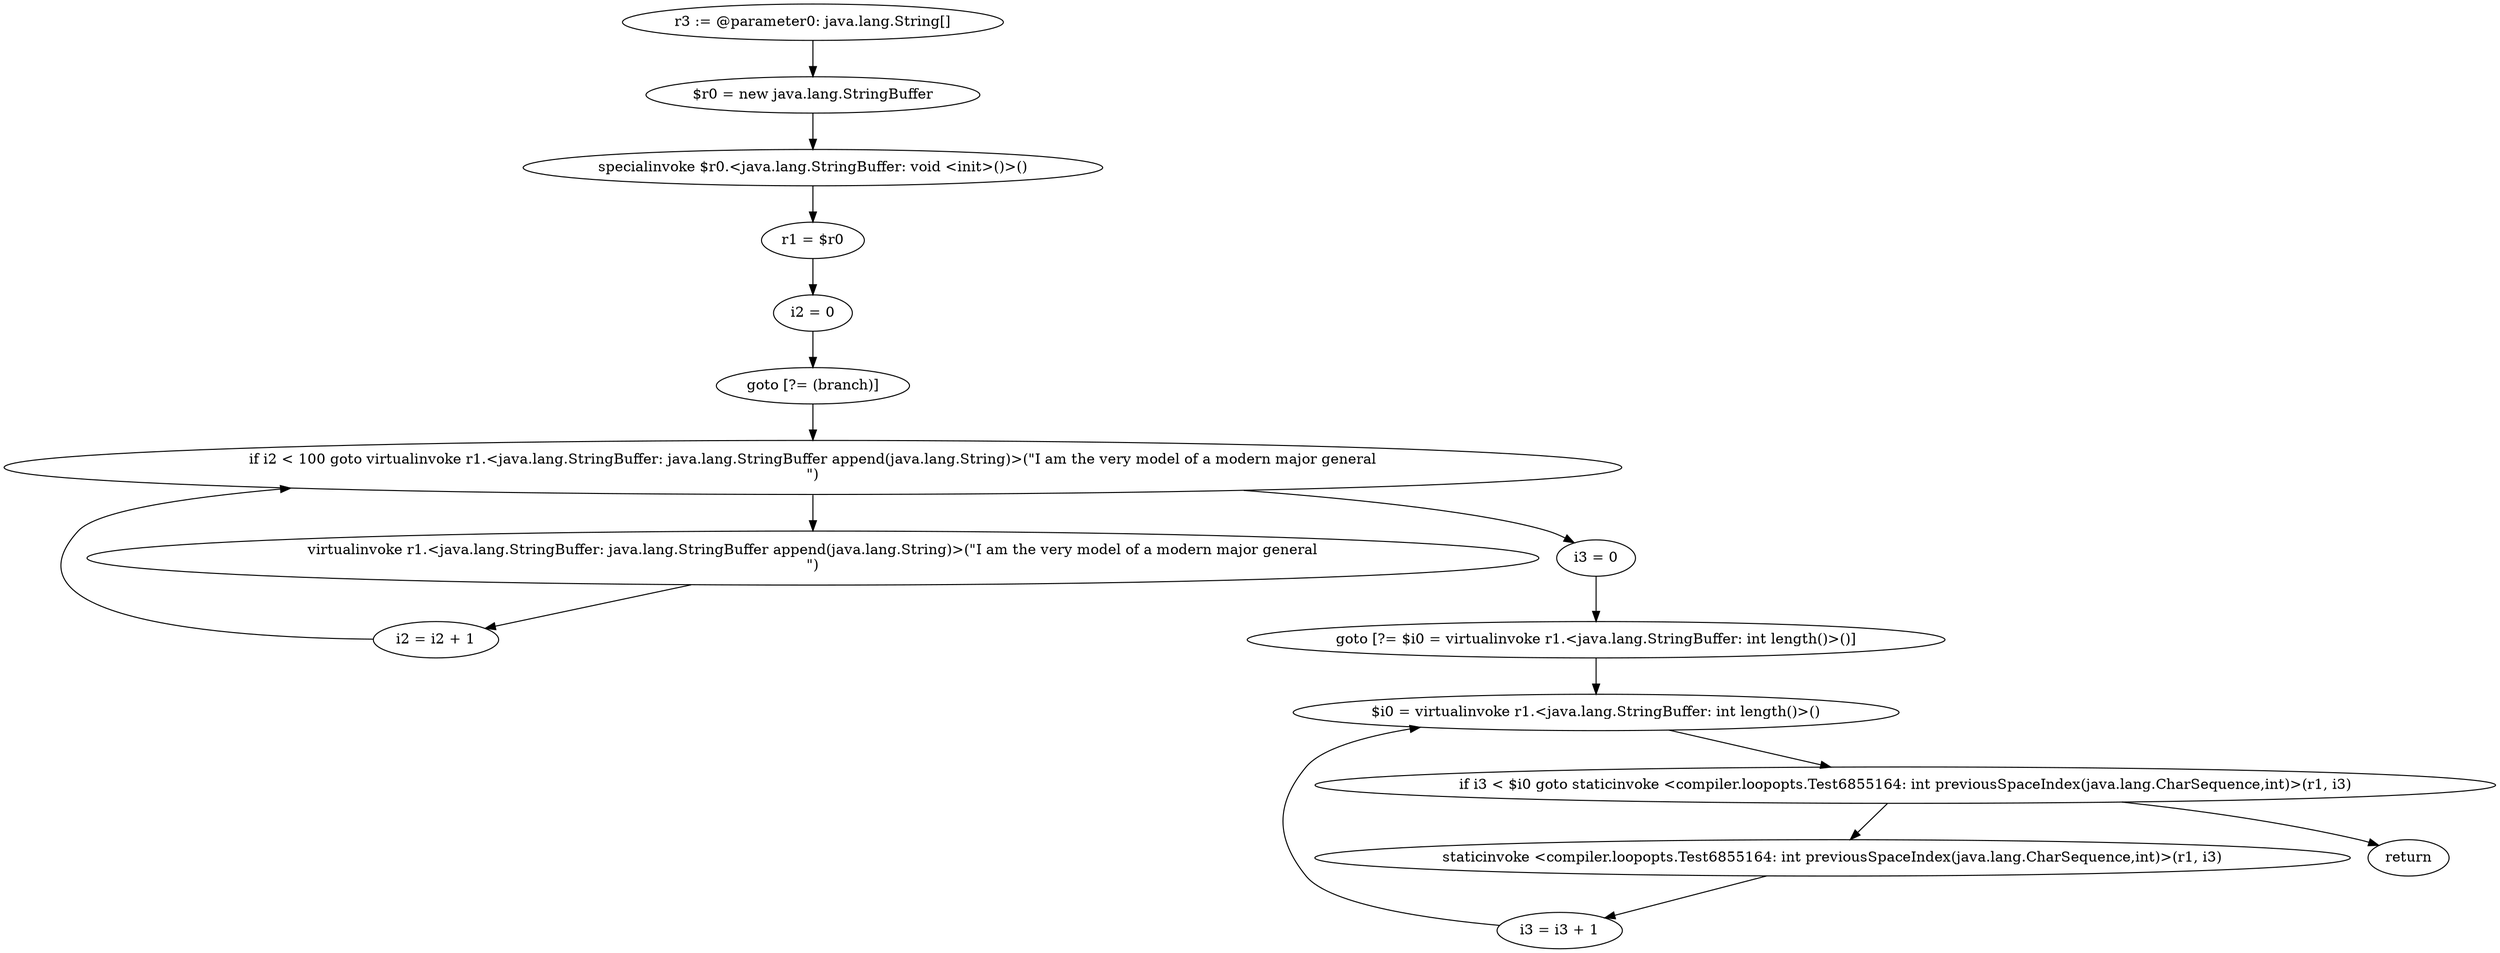 digraph "unitGraph" {
    "r3 := @parameter0: java.lang.String[]"
    "$r0 = new java.lang.StringBuffer"
    "specialinvoke $r0.<java.lang.StringBuffer: void <init>()>()"
    "r1 = $r0"
    "i2 = 0"
    "goto [?= (branch)]"
    "virtualinvoke r1.<java.lang.StringBuffer: java.lang.StringBuffer append(java.lang.String)>(\"I am the very model of a modern major general\n\")"
    "i2 = i2 + 1"
    "if i2 < 100 goto virtualinvoke r1.<java.lang.StringBuffer: java.lang.StringBuffer append(java.lang.String)>(\"I am the very model of a modern major general\n\")"
    "i3 = 0"
    "goto [?= $i0 = virtualinvoke r1.<java.lang.StringBuffer: int length()>()]"
    "staticinvoke <compiler.loopopts.Test6855164: int previousSpaceIndex(java.lang.CharSequence,int)>(r1, i3)"
    "i3 = i3 + 1"
    "$i0 = virtualinvoke r1.<java.lang.StringBuffer: int length()>()"
    "if i3 < $i0 goto staticinvoke <compiler.loopopts.Test6855164: int previousSpaceIndex(java.lang.CharSequence,int)>(r1, i3)"
    "return"
    "r3 := @parameter0: java.lang.String[]"->"$r0 = new java.lang.StringBuffer";
    "$r0 = new java.lang.StringBuffer"->"specialinvoke $r0.<java.lang.StringBuffer: void <init>()>()";
    "specialinvoke $r0.<java.lang.StringBuffer: void <init>()>()"->"r1 = $r0";
    "r1 = $r0"->"i2 = 0";
    "i2 = 0"->"goto [?= (branch)]";
    "goto [?= (branch)]"->"if i2 < 100 goto virtualinvoke r1.<java.lang.StringBuffer: java.lang.StringBuffer append(java.lang.String)>(\"I am the very model of a modern major general\n\")";
    "virtualinvoke r1.<java.lang.StringBuffer: java.lang.StringBuffer append(java.lang.String)>(\"I am the very model of a modern major general\n\")"->"i2 = i2 + 1";
    "i2 = i2 + 1"->"if i2 < 100 goto virtualinvoke r1.<java.lang.StringBuffer: java.lang.StringBuffer append(java.lang.String)>(\"I am the very model of a modern major general\n\")";
    "if i2 < 100 goto virtualinvoke r1.<java.lang.StringBuffer: java.lang.StringBuffer append(java.lang.String)>(\"I am the very model of a modern major general\n\")"->"i3 = 0";
    "if i2 < 100 goto virtualinvoke r1.<java.lang.StringBuffer: java.lang.StringBuffer append(java.lang.String)>(\"I am the very model of a modern major general\n\")"->"virtualinvoke r1.<java.lang.StringBuffer: java.lang.StringBuffer append(java.lang.String)>(\"I am the very model of a modern major general\n\")";
    "i3 = 0"->"goto [?= $i0 = virtualinvoke r1.<java.lang.StringBuffer: int length()>()]";
    "goto [?= $i0 = virtualinvoke r1.<java.lang.StringBuffer: int length()>()]"->"$i0 = virtualinvoke r1.<java.lang.StringBuffer: int length()>()";
    "staticinvoke <compiler.loopopts.Test6855164: int previousSpaceIndex(java.lang.CharSequence,int)>(r1, i3)"->"i3 = i3 + 1";
    "i3 = i3 + 1"->"$i0 = virtualinvoke r1.<java.lang.StringBuffer: int length()>()";
    "$i0 = virtualinvoke r1.<java.lang.StringBuffer: int length()>()"->"if i3 < $i0 goto staticinvoke <compiler.loopopts.Test6855164: int previousSpaceIndex(java.lang.CharSequence,int)>(r1, i3)";
    "if i3 < $i0 goto staticinvoke <compiler.loopopts.Test6855164: int previousSpaceIndex(java.lang.CharSequence,int)>(r1, i3)"->"return";
    "if i3 < $i0 goto staticinvoke <compiler.loopopts.Test6855164: int previousSpaceIndex(java.lang.CharSequence,int)>(r1, i3)"->"staticinvoke <compiler.loopopts.Test6855164: int previousSpaceIndex(java.lang.CharSequence,int)>(r1, i3)";
}
